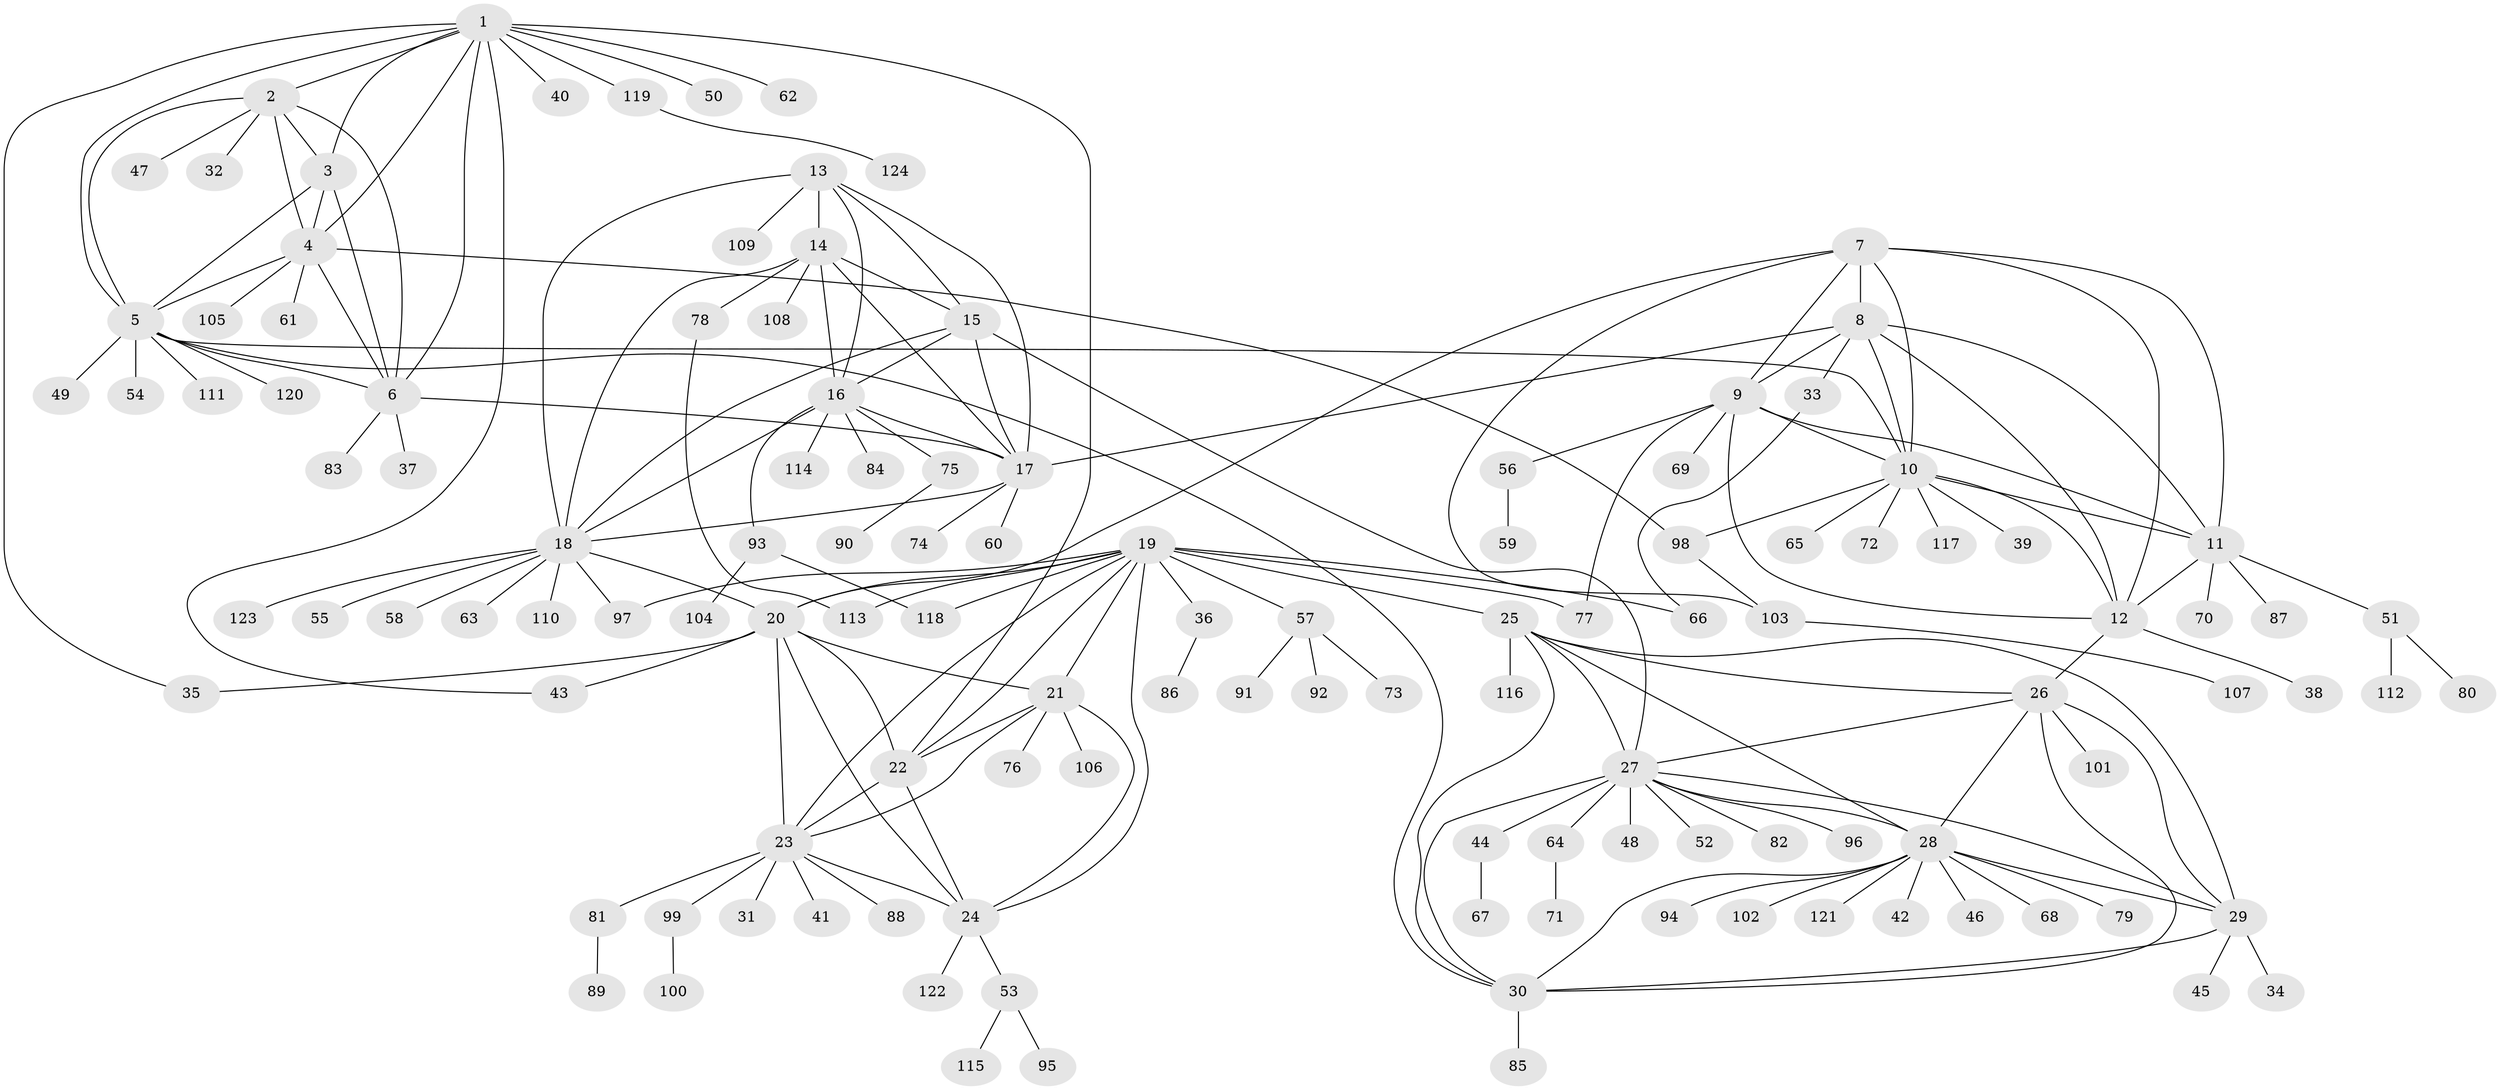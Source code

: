 // Generated by graph-tools (version 1.1) at 2025/37/03/09/25 02:37:32]
// undirected, 124 vertices, 188 edges
graph export_dot {
graph [start="1"]
  node [color=gray90,style=filled];
  1;
  2;
  3;
  4;
  5;
  6;
  7;
  8;
  9;
  10;
  11;
  12;
  13;
  14;
  15;
  16;
  17;
  18;
  19;
  20;
  21;
  22;
  23;
  24;
  25;
  26;
  27;
  28;
  29;
  30;
  31;
  32;
  33;
  34;
  35;
  36;
  37;
  38;
  39;
  40;
  41;
  42;
  43;
  44;
  45;
  46;
  47;
  48;
  49;
  50;
  51;
  52;
  53;
  54;
  55;
  56;
  57;
  58;
  59;
  60;
  61;
  62;
  63;
  64;
  65;
  66;
  67;
  68;
  69;
  70;
  71;
  72;
  73;
  74;
  75;
  76;
  77;
  78;
  79;
  80;
  81;
  82;
  83;
  84;
  85;
  86;
  87;
  88;
  89;
  90;
  91;
  92;
  93;
  94;
  95;
  96;
  97;
  98;
  99;
  100;
  101;
  102;
  103;
  104;
  105;
  106;
  107;
  108;
  109;
  110;
  111;
  112;
  113;
  114;
  115;
  116;
  117;
  118;
  119;
  120;
  121;
  122;
  123;
  124;
  1 -- 2;
  1 -- 3;
  1 -- 4;
  1 -- 5;
  1 -- 6;
  1 -- 22;
  1 -- 35;
  1 -- 40;
  1 -- 43;
  1 -- 50;
  1 -- 62;
  1 -- 119;
  2 -- 3;
  2 -- 4;
  2 -- 5;
  2 -- 6;
  2 -- 32;
  2 -- 47;
  3 -- 4;
  3 -- 5;
  3 -- 6;
  4 -- 5;
  4 -- 6;
  4 -- 61;
  4 -- 98;
  4 -- 105;
  5 -- 6;
  5 -- 10;
  5 -- 30;
  5 -- 49;
  5 -- 54;
  5 -- 111;
  5 -- 120;
  6 -- 17;
  6 -- 37;
  6 -- 83;
  7 -- 8;
  7 -- 9;
  7 -- 10;
  7 -- 11;
  7 -- 12;
  7 -- 20;
  7 -- 103;
  8 -- 9;
  8 -- 10;
  8 -- 11;
  8 -- 12;
  8 -- 17;
  8 -- 33;
  9 -- 10;
  9 -- 11;
  9 -- 12;
  9 -- 56;
  9 -- 69;
  9 -- 77;
  10 -- 11;
  10 -- 12;
  10 -- 39;
  10 -- 65;
  10 -- 72;
  10 -- 98;
  10 -- 117;
  11 -- 12;
  11 -- 51;
  11 -- 70;
  11 -- 87;
  12 -- 26;
  12 -- 38;
  13 -- 14;
  13 -- 15;
  13 -- 16;
  13 -- 17;
  13 -- 18;
  13 -- 109;
  14 -- 15;
  14 -- 16;
  14 -- 17;
  14 -- 18;
  14 -- 78;
  14 -- 108;
  15 -- 16;
  15 -- 17;
  15 -- 18;
  15 -- 27;
  16 -- 17;
  16 -- 18;
  16 -- 75;
  16 -- 84;
  16 -- 93;
  16 -- 114;
  17 -- 18;
  17 -- 60;
  17 -- 74;
  18 -- 20;
  18 -- 55;
  18 -- 58;
  18 -- 63;
  18 -- 97;
  18 -- 110;
  18 -- 123;
  19 -- 20;
  19 -- 21;
  19 -- 22;
  19 -- 23;
  19 -- 24;
  19 -- 25;
  19 -- 36;
  19 -- 57;
  19 -- 66;
  19 -- 77;
  19 -- 97;
  19 -- 113;
  19 -- 118;
  20 -- 21;
  20 -- 22;
  20 -- 23;
  20 -- 24;
  20 -- 35;
  20 -- 43;
  21 -- 22;
  21 -- 23;
  21 -- 24;
  21 -- 76;
  21 -- 106;
  22 -- 23;
  22 -- 24;
  23 -- 24;
  23 -- 31;
  23 -- 41;
  23 -- 81;
  23 -- 88;
  23 -- 99;
  24 -- 53;
  24 -- 122;
  25 -- 26;
  25 -- 27;
  25 -- 28;
  25 -- 29;
  25 -- 30;
  25 -- 116;
  26 -- 27;
  26 -- 28;
  26 -- 29;
  26 -- 30;
  26 -- 101;
  27 -- 28;
  27 -- 29;
  27 -- 30;
  27 -- 44;
  27 -- 48;
  27 -- 52;
  27 -- 64;
  27 -- 82;
  27 -- 96;
  28 -- 29;
  28 -- 30;
  28 -- 42;
  28 -- 46;
  28 -- 68;
  28 -- 79;
  28 -- 94;
  28 -- 102;
  28 -- 121;
  29 -- 30;
  29 -- 34;
  29 -- 45;
  30 -- 85;
  33 -- 66;
  36 -- 86;
  44 -- 67;
  51 -- 80;
  51 -- 112;
  53 -- 95;
  53 -- 115;
  56 -- 59;
  57 -- 73;
  57 -- 91;
  57 -- 92;
  64 -- 71;
  75 -- 90;
  78 -- 113;
  81 -- 89;
  93 -- 104;
  93 -- 118;
  98 -- 103;
  99 -- 100;
  103 -- 107;
  119 -- 124;
}
